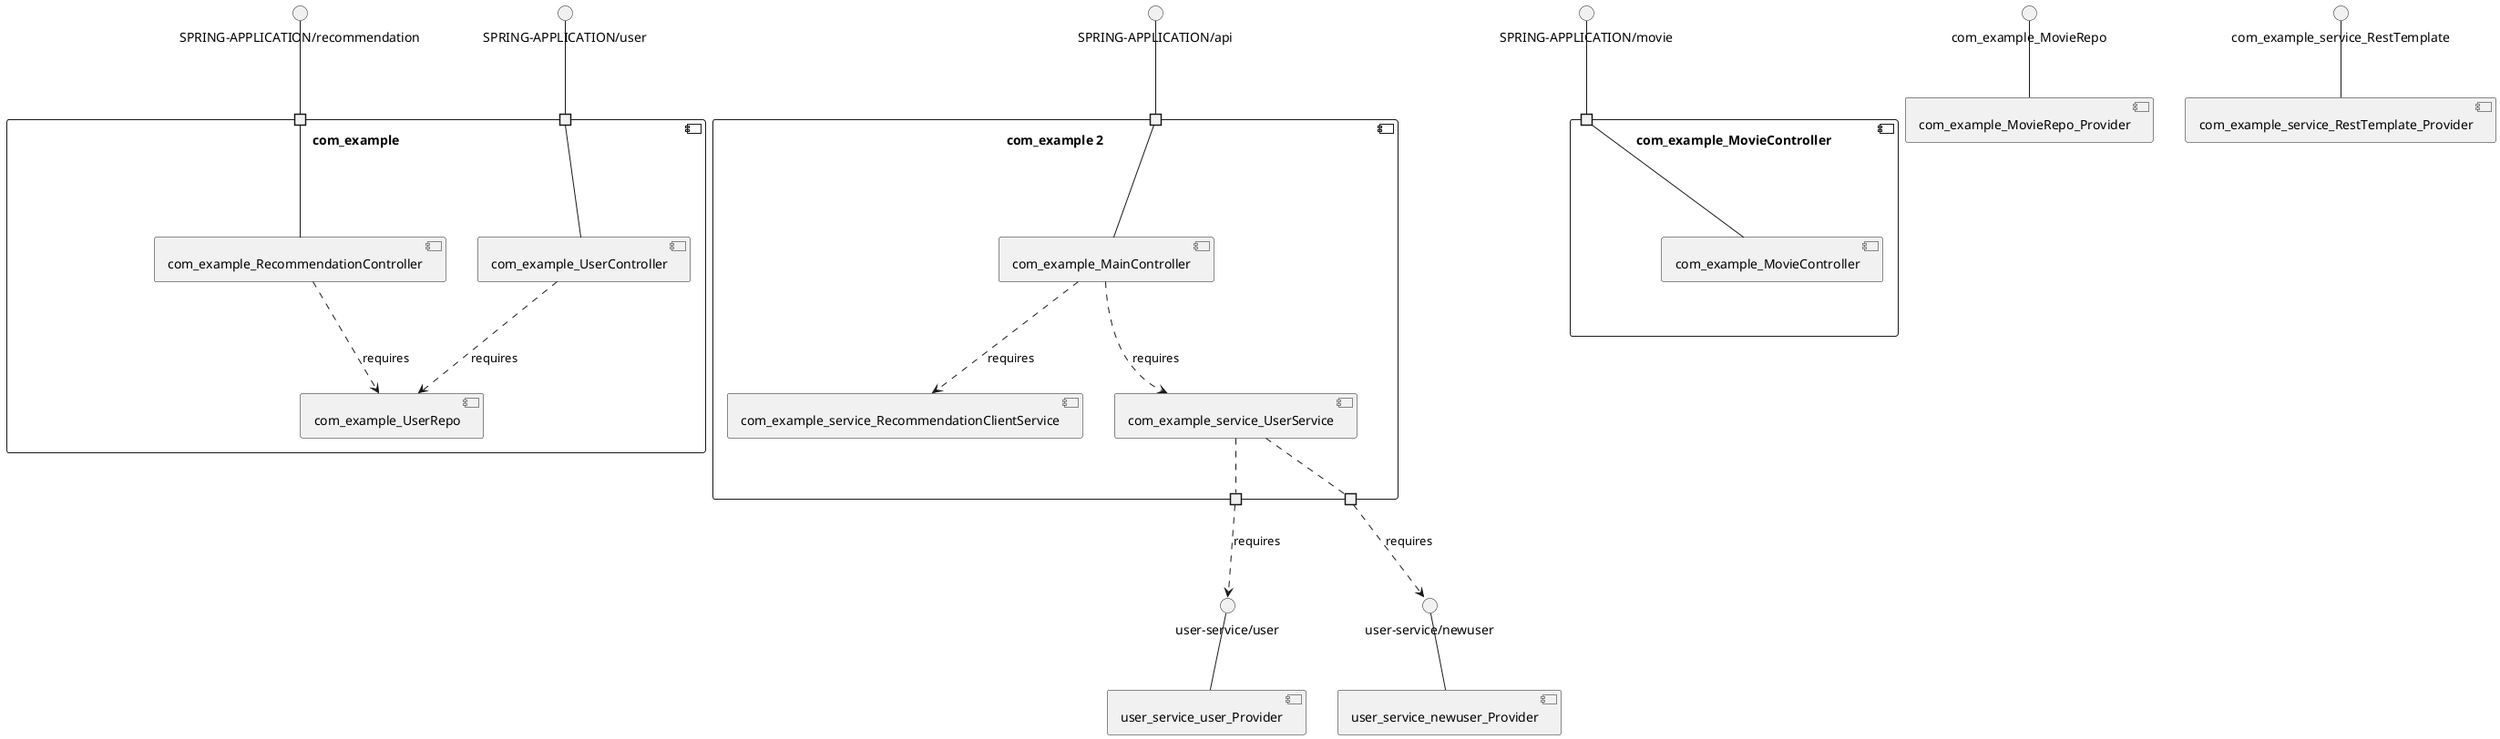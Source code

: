 @startuml
skinparam fixCircleLabelOverlapping true
skinparam componentStyle uml2
component "com_example\n\n\n\n\n\n" {
[com_example_UserController]
[com_example_RecommendationController]
[com_example_UserRepo]
portin " " as com_example_requires_SPRING_APPLICATION_user
portin " " as com_example_requires_SPRING_APPLICATION_recommendation
[com_example_RecommendationController]..>[com_example_UserRepo] : requires
[com_example_UserController]..>[com_example_UserRepo] : requires
"com_example_requires_SPRING_APPLICATION_user"--[com_example_UserController]
"com_example_requires_SPRING_APPLICATION_recommendation"--[com_example_RecommendationController]
}
interface "SPRING-APPLICATION/recommendation" as interface.SPRING_APPLICATION_recommendation
interface.SPRING_APPLICATION_recommendation--"com_example_requires_SPRING_APPLICATION_recommendation"
interface "SPRING-APPLICATION/user" as interface.SPRING_APPLICATION_user
interface.SPRING_APPLICATION_user--"com_example_requires_SPRING_APPLICATION_user"
component "com_example 2\n\n\n\n\n\n" {
[com_example_MainController]
[com_example_service_UserService]
[com_example_service_RecommendationClientService]
portin " " as com_example_2_requires_SPRING_APPLICATION_api
portout " " as com_example_2_provides_user_service_user
portout " " as com_example_2_provides_user_service_newuser
[com_example_MainController]..>[com_example_service_UserService] : requires
[com_example_MainController]..>[com_example_service_RecommendationClientService] : requires
"com_example_2_requires_SPRING_APPLICATION_api"--[com_example_MainController]
[com_example_service_UserService].."com_example_2_provides_user_service_newuser"
[com_example_service_UserService].."com_example_2_provides_user_service_user"
}
interface "SPRING-APPLICATION/api" as interface.SPRING_APPLICATION_api
interface.SPRING_APPLICATION_api--"com_example_2_requires_SPRING_APPLICATION_api"
interface "user-service/newuser" as interface.user_service_newuser
"com_example_2_provides_user_service_newuser"..>interface.user_service_newuser : requires
interface "user-service/user" as interface.user_service_user
"com_example_2_provides_user_service_user"..>interface.user_service_user : requires
component "com_example_MovieController\n\n\n\n\n\n" {
[com_example_MovieController]
portin " " as com_example_MovieController_requires_SPRING_APPLICATION_movie
"com_example_MovieController_requires_SPRING_APPLICATION_movie"--[com_example_MovieController]
}
interface "SPRING-APPLICATION/movie" as interface.SPRING_APPLICATION_movie
interface.SPRING_APPLICATION_movie--"com_example_MovieController_requires_SPRING_APPLICATION_movie"
interface "com_example_MovieRepo" as interface.com_example_MovieRepo
interface.com_example_MovieRepo--[com_example_MovieRepo_Provider]
interface "com_example_service_RestTemplate" as interface.com_example_service_RestTemplate
interface.com_example_service_RestTemplate--[com_example_service_RestTemplate_Provider]
interface "user-service/newuser" as interface.user_service_newuser
interface.user_service_newuser--[user_service_newuser_Provider]
interface "user-service/user" as interface.user_service_user
interface.user_service_user--[user_service_user_Provider]

@enduml
